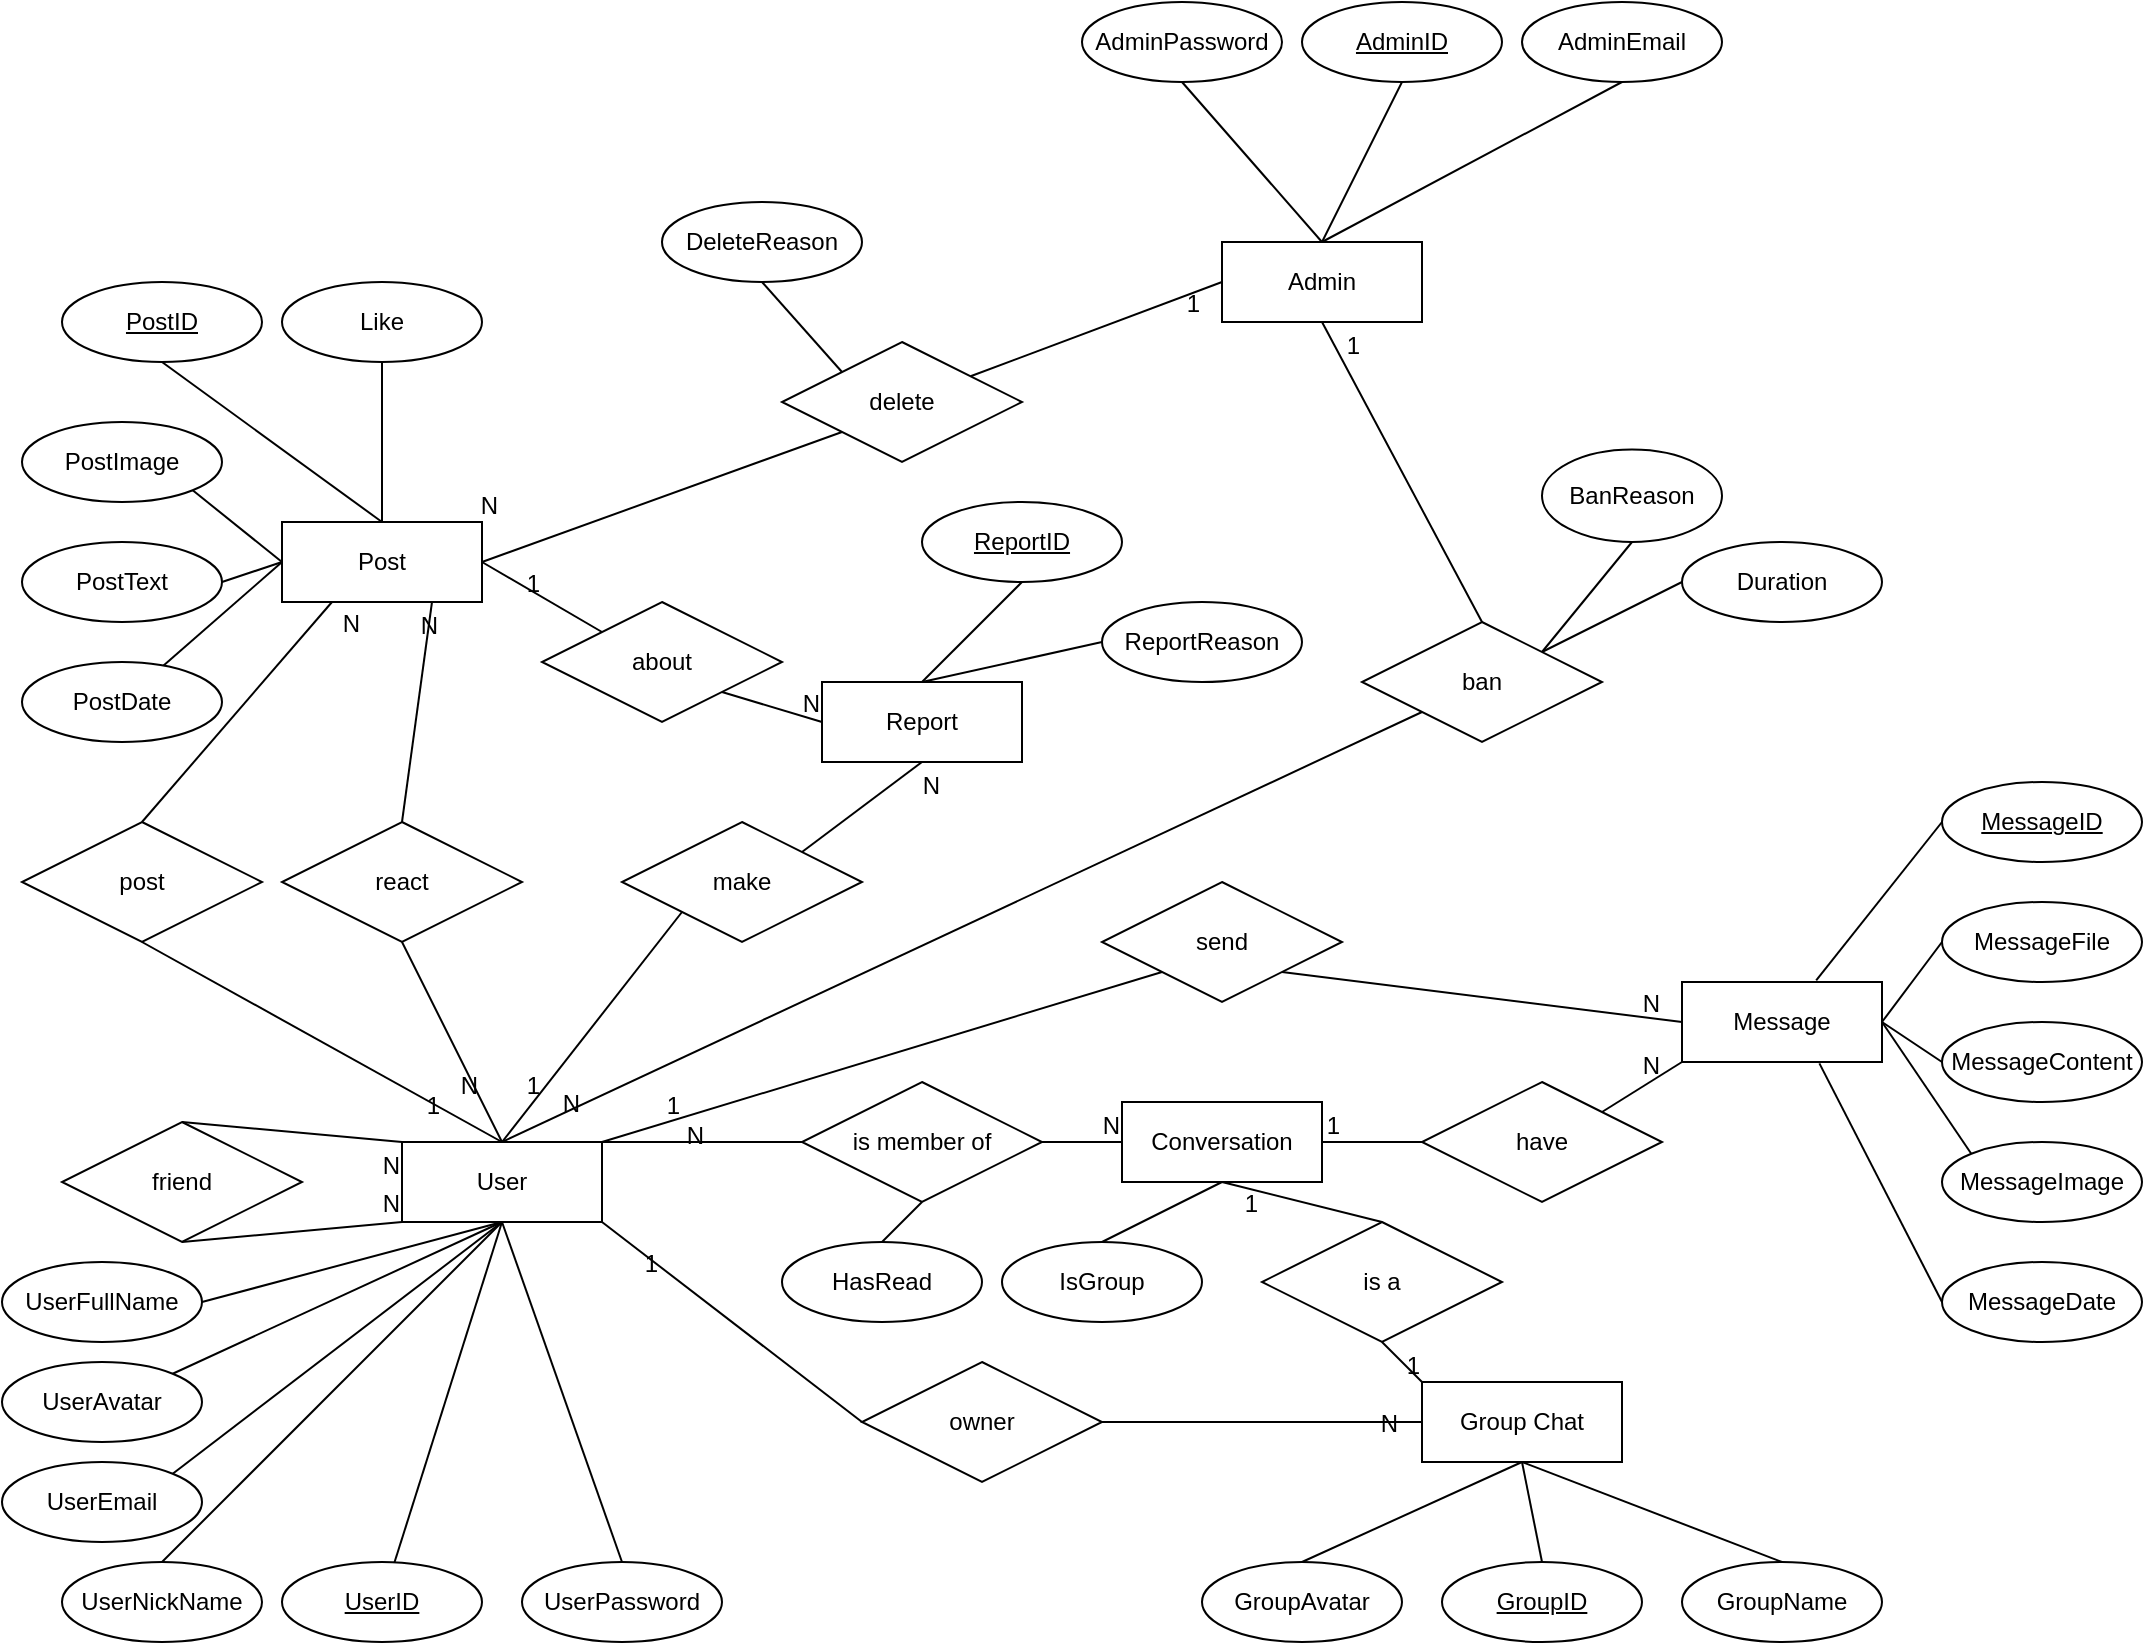 <mxfile version="24.4.0" type="device">
  <diagram id="R2lEEEUBdFMjLlhIrx00" name="Page-1">
    <mxGraphModel dx="1477" dy="589" grid="1" gridSize="10" guides="1" tooltips="1" connect="1" arrows="1" fold="1" page="1" pageScale="1" pageWidth="1100" pageHeight="1700" math="0" shadow="0" extFonts="Permanent Marker^https://fonts.googleapis.com/css?family=Permanent+Marker">
      <root>
        <mxCell id="0" />
        <mxCell id="1" parent="0" />
        <mxCell id="jnr5t35dVYKqkWViUGdp-8" value="User" style="whiteSpace=wrap;html=1;align=center;" parent="1" vertex="1">
          <mxGeometry x="210" y="630" width="100" height="40" as="geometry" />
        </mxCell>
        <mxCell id="jnr5t35dVYKqkWViUGdp-9" value="Group Chat" style="whiteSpace=wrap;html=1;align=center;" parent="1" vertex="1">
          <mxGeometry x="720" y="750" width="100" height="40" as="geometry" />
        </mxCell>
        <mxCell id="jnr5t35dVYKqkWViUGdp-10" value="Post" style="whiteSpace=wrap;html=1;align=center;" parent="1" vertex="1">
          <mxGeometry x="150" y="320" width="100" height="40" as="geometry" />
        </mxCell>
        <mxCell id="jnr5t35dVYKqkWViUGdp-11" value="Message" style="whiteSpace=wrap;html=1;align=center;" parent="1" vertex="1">
          <mxGeometry x="850" y="550" width="100" height="40" as="geometry" />
        </mxCell>
        <mxCell id="jnr5t35dVYKqkWViUGdp-15" value="post" style="shape=rhombus;perimeter=rhombusPerimeter;whiteSpace=wrap;html=1;align=center;" parent="1" vertex="1">
          <mxGeometry x="20" y="470" width="120" height="60" as="geometry" />
        </mxCell>
        <mxCell id="jnr5t35dVYKqkWViUGdp-21" value="GroupID" style="ellipse;whiteSpace=wrap;html=1;align=center;fontStyle=4;" parent="1" vertex="1">
          <mxGeometry x="730" y="840" width="100" height="40" as="geometry" />
        </mxCell>
        <mxCell id="jnr5t35dVYKqkWViUGdp-23" value="UserID" style="ellipse;whiteSpace=wrap;html=1;align=center;fontStyle=4;" parent="1" vertex="1">
          <mxGeometry x="150" y="840" width="100" height="40" as="geometry" />
        </mxCell>
        <mxCell id="jnr5t35dVYKqkWViUGdp-24" value="MessageID" style="ellipse;whiteSpace=wrap;html=1;align=center;fontStyle=4;" parent="1" vertex="1">
          <mxGeometry x="980" y="450" width="100" height="40" as="geometry" />
        </mxCell>
        <mxCell id="jnr5t35dVYKqkWViUGdp-27" value="PostID" style="ellipse;whiteSpace=wrap;html=1;align=center;fontStyle=4;" parent="1" vertex="1">
          <mxGeometry x="40" y="200" width="100" height="40" as="geometry" />
        </mxCell>
        <mxCell id="jnr5t35dVYKqkWViUGdp-32" value="" style="endArrow=none;html=1;rounded=0;exitX=0;exitY=0.5;exitDx=0;exitDy=0;entryX=1;entryY=0;entryDx=0;entryDy=0;" parent="1" source="CWGVbBrCVOYqQmsOdO_A-1" target="jnr5t35dVYKqkWViUGdp-8" edge="1">
          <mxGeometry relative="1" as="geometry">
            <mxPoint x="410" y="595" as="sourcePoint" />
            <mxPoint x="350" y="630" as="targetPoint" />
          </mxGeometry>
        </mxCell>
        <mxCell id="jnr5t35dVYKqkWViUGdp-33" value="1&lt;span style=&quot;color: rgba(0, 0, 0, 0); font-family: monospace; font-size: 0px; text-align: start;&quot;&gt;%3CmxGraphModel%3E%3Croot%3E%3CmxCell%20id%3D%220%22%2F%3E%3CmxCell%20id%3D%221%22%20parent%3D%220%22%2F%3E%3CmxCell%20id%3D%222%22%20value%3D%22MessageID%22%20style%3D%22ellipse%3Bshape%3DdoubleEllipse%3Bmargin%3D3%3BwhiteSpace%3Dwrap%3Bhtml%3D1%3Balign%3Dcenter%3B%22%20vertex%3D%221%22%20parent%3D%221%22%3E%3CmxGeometry%20x%3D%22530%22%20y%3D%22540%22%20width%3D%22100%22%20height%3D%2240%22%20as%3D%22geometry%22%2F%3E%3C%2FmxCell%3E%3C%2Froot%3E%3C%2FmxGraphModel%3E&lt;/span&gt;&lt;span style=&quot;color: rgba(0, 0, 0, 0); font-family: monospace; font-size: 0px; text-align: start;&quot;&gt;%3CmxGraphModel%3E%3Croot%3E%3CmxCell%20id%3D%220%22%2F%3E%3CmxCell%20id%3D%221%22%20parent%3D%220%22%2F%3E%3CmxCell%20id%3D%222%22%20value%3D%22MessageID%22%20style%3D%22ellipse%3Bshape%3DdoubleEllipse%3Bmargin%3D3%3BwhiteSpace%3Dwrap%3Bhtml%3D1%3Balign%3Dcenter%3B%22%20vertex%3D%221%22%20parent%3D%221%22%3E%3CmxGeometry%20x%3D%22530%22%20y%3D%22540%22%20width%3D%22100%22%20height%3D%2240%22%20as%3D%22geometry%22%2F%3E%3C%2FmxCell%3E%3C%2Froot%3E%3C%2FmxGraphModel%3E&lt;/span&gt;" style="resizable=0;html=1;whiteSpace=wrap;align=right;verticalAlign=bottom;" parent="jnr5t35dVYKqkWViUGdp-32" connectable="0" vertex="1">
          <mxGeometry x="1" relative="1" as="geometry">
            <mxPoint x="40" y="-10" as="offset" />
          </mxGeometry>
        </mxCell>
        <mxCell id="jnr5t35dVYKqkWViUGdp-37" value="" style="endArrow=none;html=1;rounded=0;entryX=0.5;entryY=1;entryDx=0;entryDy=0;" parent="1" source="jnr5t35dVYKqkWViUGdp-23" target="jnr5t35dVYKqkWViUGdp-8" edge="1">
          <mxGeometry relative="1" as="geometry">
            <mxPoint x="500" y="550" as="sourcePoint" />
            <mxPoint x="660" y="550" as="targetPoint" />
          </mxGeometry>
        </mxCell>
        <mxCell id="jnr5t35dVYKqkWViUGdp-46" value="" style="endArrow=none;html=1;rounded=0;exitX=0.671;exitY=-0.019;exitDx=0;exitDy=0;exitPerimeter=0;entryX=0;entryY=0.5;entryDx=0;entryDy=0;" parent="1" source="jnr5t35dVYKqkWViUGdp-11" target="jnr5t35dVYKqkWViUGdp-24" edge="1">
          <mxGeometry relative="1" as="geometry">
            <mxPoint x="670" y="570" as="sourcePoint" />
            <mxPoint x="830" y="570" as="targetPoint" />
          </mxGeometry>
        </mxCell>
        <mxCell id="jnr5t35dVYKqkWViUGdp-47" value="" style="endArrow=none;html=1;rounded=0;entryX=0.5;entryY=1;entryDx=0;entryDy=0;exitX=0.5;exitY=0;exitDx=0;exitDy=0;" parent="1" source="jnr5t35dVYKqkWViUGdp-10" target="jnr5t35dVYKqkWViUGdp-27" edge="1">
          <mxGeometry relative="1" as="geometry">
            <mxPoint x="200" y="300" as="sourcePoint" />
            <mxPoint x="910" y="150" as="targetPoint" />
          </mxGeometry>
        </mxCell>
        <mxCell id="jnr5t35dVYKqkWViUGdp-48" value="" style="endArrow=none;html=1;rounded=0;entryX=0.5;entryY=0;entryDx=0;entryDy=0;exitX=0.5;exitY=1;exitDx=0;exitDy=0;" parent="1" source="jnr5t35dVYKqkWViUGdp-15" target="jnr5t35dVYKqkWViUGdp-8" edge="1">
          <mxGeometry relative="1" as="geometry">
            <mxPoint x="300" y="410" as="sourcePoint" />
            <mxPoint x="590" y="790" as="targetPoint" />
          </mxGeometry>
        </mxCell>
        <mxCell id="jnr5t35dVYKqkWViUGdp-49" value="1" style="resizable=0;html=1;whiteSpace=wrap;align=right;verticalAlign=bottom;" parent="jnr5t35dVYKqkWViUGdp-48" connectable="0" vertex="1">
          <mxGeometry x="1" relative="1" as="geometry">
            <mxPoint x="-30" y="-10" as="offset" />
          </mxGeometry>
        </mxCell>
        <mxCell id="jnr5t35dVYKqkWViUGdp-50" value="" style="endArrow=none;html=1;rounded=0;entryX=0.25;entryY=1;entryDx=0;entryDy=0;exitX=0.5;exitY=0;exitDx=0;exitDy=0;" parent="1" source="jnr5t35dVYKqkWViUGdp-15" target="jnr5t35dVYKqkWViUGdp-10" edge="1">
          <mxGeometry relative="1" as="geometry">
            <mxPoint x="140" y="420" as="sourcePoint" />
            <mxPoint x="710" y="150" as="targetPoint" />
          </mxGeometry>
        </mxCell>
        <mxCell id="jnr5t35dVYKqkWViUGdp-51" value="N" style="resizable=0;html=1;whiteSpace=wrap;align=right;verticalAlign=bottom;" parent="jnr5t35dVYKqkWViUGdp-50" connectable="0" vertex="1">
          <mxGeometry x="1" relative="1" as="geometry">
            <mxPoint x="15" y="20" as="offset" />
          </mxGeometry>
        </mxCell>
        <mxCell id="jnr5t35dVYKqkWViUGdp-58" value="" style="endArrow=none;html=1;rounded=0;entryX=0.5;entryY=0;entryDx=0;entryDy=0;exitX=0.5;exitY=1;exitDx=0;exitDy=0;" parent="1" source="jnr5t35dVYKqkWViUGdp-9" target="jnr5t35dVYKqkWViUGdp-21" edge="1">
          <mxGeometry relative="1" as="geometry">
            <mxPoint x="280" y="910" as="sourcePoint" />
            <mxPoint x="440" y="910" as="targetPoint" />
          </mxGeometry>
        </mxCell>
        <mxCell id="jnr5t35dVYKqkWViUGdp-59" value="friend" style="shape=rhombus;perimeter=rhombusPerimeter;whiteSpace=wrap;html=1;align=center;" parent="1" vertex="1">
          <mxGeometry x="40" y="620" width="120" height="60" as="geometry" />
        </mxCell>
        <mxCell id="jnr5t35dVYKqkWViUGdp-61" value="" style="endArrow=none;html=1;rounded=0;entryX=0;entryY=0;entryDx=0;entryDy=0;exitX=0.5;exitY=0;exitDx=0;exitDy=0;" parent="1" source="jnr5t35dVYKqkWViUGdp-59" target="jnr5t35dVYKqkWViUGdp-8" edge="1">
          <mxGeometry relative="1" as="geometry">
            <mxPoint x="480" y="590" as="sourcePoint" />
            <mxPoint x="640" y="590" as="targetPoint" />
          </mxGeometry>
        </mxCell>
        <mxCell id="jnr5t35dVYKqkWViUGdp-62" value="N" style="resizable=0;html=1;whiteSpace=wrap;align=right;verticalAlign=bottom;" parent="jnr5t35dVYKqkWViUGdp-61" connectable="0" vertex="1">
          <mxGeometry x="1" relative="1" as="geometry">
            <mxPoint y="20" as="offset" />
          </mxGeometry>
        </mxCell>
        <mxCell id="jnr5t35dVYKqkWViUGdp-63" value="" style="endArrow=none;html=1;rounded=0;entryX=0;entryY=1;entryDx=0;entryDy=0;exitX=0.5;exitY=1;exitDx=0;exitDy=0;" parent="1" source="jnr5t35dVYKqkWViUGdp-59" target="jnr5t35dVYKqkWViUGdp-8" edge="1">
          <mxGeometry relative="1" as="geometry">
            <mxPoint x="300" y="670" as="sourcePoint" />
            <mxPoint x="460" y="670" as="targetPoint" />
          </mxGeometry>
        </mxCell>
        <mxCell id="jnr5t35dVYKqkWViUGdp-64" value="N" style="resizable=0;html=1;whiteSpace=wrap;align=right;verticalAlign=bottom;" parent="jnr5t35dVYKqkWViUGdp-63" connectable="0" vertex="1">
          <mxGeometry x="1" relative="1" as="geometry" />
        </mxCell>
        <mxCell id="FNGWZpLcqbX-GjJXixlr-2" value="Admin" style="whiteSpace=wrap;html=1;align=center;" parent="1" vertex="1">
          <mxGeometry x="620" y="180" width="100" height="40" as="geometry" />
        </mxCell>
        <mxCell id="FNGWZpLcqbX-GjJXixlr-4" value="react" style="shape=rhombus;perimeter=rhombusPerimeter;whiteSpace=wrap;html=1;align=center;" parent="1" vertex="1">
          <mxGeometry x="150" y="470" width="120" height="60" as="geometry" />
        </mxCell>
        <mxCell id="FNGWZpLcqbX-GjJXixlr-15" value="" style="endArrow=none;html=1;rounded=0;entryX=0.75;entryY=1;entryDx=0;entryDy=0;exitX=0.5;exitY=0;exitDx=0;exitDy=0;" parent="1" source="FNGWZpLcqbX-GjJXixlr-4" target="jnr5t35dVYKqkWViUGdp-10" edge="1">
          <mxGeometry relative="1" as="geometry">
            <mxPoint x="260" y="410" as="sourcePoint" />
            <mxPoint x="440" y="390" as="targetPoint" />
          </mxGeometry>
        </mxCell>
        <mxCell id="FNGWZpLcqbX-GjJXixlr-16" value="N" style="resizable=0;html=1;whiteSpace=wrap;align=right;verticalAlign=bottom;" parent="FNGWZpLcqbX-GjJXixlr-15" connectable="0" vertex="1">
          <mxGeometry x="1" relative="1" as="geometry">
            <mxPoint x="5" y="20" as="offset" />
          </mxGeometry>
        </mxCell>
        <mxCell id="FNGWZpLcqbX-GjJXixlr-17" value="" style="endArrow=none;html=1;rounded=0;exitX=0.5;exitY=1;exitDx=0;exitDy=0;entryX=0.5;entryY=0;entryDx=0;entryDy=0;" parent="1" source="FNGWZpLcqbX-GjJXixlr-4" target="jnr5t35dVYKqkWViUGdp-8" edge="1">
          <mxGeometry relative="1" as="geometry">
            <mxPoint x="280" y="480" as="sourcePoint" />
            <mxPoint x="240" y="600" as="targetPoint" />
            <Array as="points" />
          </mxGeometry>
        </mxCell>
        <mxCell id="FNGWZpLcqbX-GjJXixlr-18" value="1" style="resizable=0;html=1;whiteSpace=wrap;align=right;verticalAlign=bottom;" parent="FNGWZpLcqbX-GjJXixlr-17" connectable="0" vertex="1">
          <mxGeometry x="1" relative="1" as="geometry">
            <mxPoint x="20" y="-20" as="offset" />
          </mxGeometry>
        </mxCell>
        <mxCell id="Y2GVKlUuFtBU3G3jMzwH-1" value="UserFullName" style="ellipse;whiteSpace=wrap;html=1;align=center;" parent="1" vertex="1">
          <mxGeometry x="10" y="690" width="100" height="40" as="geometry" />
        </mxCell>
        <mxCell id="Y2GVKlUuFtBU3G3jMzwH-2" value="UserPassword" style="ellipse;whiteSpace=wrap;html=1;align=center;" parent="1" vertex="1">
          <mxGeometry x="270" y="840" width="100" height="40" as="geometry" />
        </mxCell>
        <mxCell id="Y2GVKlUuFtBU3G3jMzwH-3" value="UserAvatar" style="ellipse;whiteSpace=wrap;html=1;align=center;" parent="1" vertex="1">
          <mxGeometry x="10" y="740" width="100" height="40" as="geometry" />
        </mxCell>
        <mxCell id="Y2GVKlUuFtBU3G3jMzwH-4" value="UserEmail" style="ellipse;whiteSpace=wrap;html=1;align=center;" parent="1" vertex="1">
          <mxGeometry x="10" y="790" width="100" height="40" as="geometry" />
        </mxCell>
        <mxCell id="Y2GVKlUuFtBU3G3jMzwH-6" value="PostText" style="ellipse;whiteSpace=wrap;html=1;align=center;" parent="1" vertex="1">
          <mxGeometry x="20" y="330" width="100" height="40" as="geometry" />
        </mxCell>
        <mxCell id="Y2GVKlUuFtBU3G3jMzwH-7" value="PostImage" style="ellipse;whiteSpace=wrap;html=1;align=center;" parent="1" vertex="1">
          <mxGeometry x="20" y="270" width="100" height="40" as="geometry" />
        </mxCell>
        <mxCell id="Y2GVKlUuFtBU3G3jMzwH-8" value="MessageContent" style="ellipse;whiteSpace=wrap;html=1;align=center;" parent="1" vertex="1">
          <mxGeometry x="980" y="570" width="100" height="40" as="geometry" />
        </mxCell>
        <mxCell id="Y2GVKlUuFtBU3G3jMzwH-10" value="GroupName" style="ellipse;whiteSpace=wrap;html=1;align=center;" parent="1" vertex="1">
          <mxGeometry x="850" y="840" width="100" height="40" as="geometry" />
        </mxCell>
        <mxCell id="Y2GVKlUuFtBU3G3jMzwH-11" value="MessageDate" style="ellipse;whiteSpace=wrap;html=1;align=center;" parent="1" vertex="1">
          <mxGeometry x="980" y="690" width="100" height="40" as="geometry" />
        </mxCell>
        <mxCell id="Y2GVKlUuFtBU3G3jMzwH-12" value="PostDate" style="ellipse;whiteSpace=wrap;html=1;align=center;" parent="1" vertex="1">
          <mxGeometry x="20" y="390" width="100" height="40" as="geometry" />
        </mxCell>
        <mxCell id="Y2GVKlUuFtBU3G3jMzwH-14" value="" style="endArrow=none;html=1;rounded=0;entryX=0.5;entryY=1;entryDx=0;entryDy=0;exitX=1;exitY=0.5;exitDx=0;exitDy=0;" parent="1" source="Y2GVKlUuFtBU3G3jMzwH-1" target="jnr5t35dVYKqkWViUGdp-8" edge="1">
          <mxGeometry relative="1" as="geometry">
            <mxPoint x="240" y="720" as="sourcePoint" />
            <mxPoint x="400" y="720" as="targetPoint" />
          </mxGeometry>
        </mxCell>
        <mxCell id="Y2GVKlUuFtBU3G3jMzwH-15" value="" style="endArrow=none;html=1;rounded=0;entryX=0.5;entryY=1;entryDx=0;entryDy=0;exitX=1;exitY=0;exitDx=0;exitDy=0;" parent="1" source="Y2GVKlUuFtBU3G3jMzwH-3" target="jnr5t35dVYKqkWViUGdp-8" edge="1">
          <mxGeometry relative="1" as="geometry">
            <mxPoint x="240" y="720" as="sourcePoint" />
            <mxPoint x="400" y="720" as="targetPoint" />
          </mxGeometry>
        </mxCell>
        <mxCell id="Y2GVKlUuFtBU3G3jMzwH-16" value="" style="endArrow=none;html=1;rounded=0;entryX=0.5;entryY=1;entryDx=0;entryDy=0;exitX=1;exitY=0;exitDx=0;exitDy=0;" parent="1" source="Y2GVKlUuFtBU3G3jMzwH-4" target="jnr5t35dVYKqkWViUGdp-8" edge="1">
          <mxGeometry relative="1" as="geometry">
            <mxPoint x="240" y="720" as="sourcePoint" />
            <mxPoint x="400" y="720" as="targetPoint" />
          </mxGeometry>
        </mxCell>
        <mxCell id="Y2GVKlUuFtBU3G3jMzwH-17" value="" style="endArrow=none;html=1;rounded=0;entryX=0.5;entryY=1;entryDx=0;entryDy=0;exitX=0.5;exitY=0;exitDx=0;exitDy=0;" parent="1" source="Y2GVKlUuFtBU3G3jMzwH-2" target="jnr5t35dVYKqkWViUGdp-8" edge="1">
          <mxGeometry relative="1" as="geometry">
            <mxPoint x="240" y="720" as="sourcePoint" />
            <mxPoint x="400" y="720" as="targetPoint" />
          </mxGeometry>
        </mxCell>
        <mxCell id="Y2GVKlUuFtBU3G3jMzwH-18" value="" style="endArrow=none;html=1;rounded=0;entryX=0;entryY=0.5;entryDx=0;entryDy=0;" parent="1" source="Y2GVKlUuFtBU3G3jMzwH-12" target="jnr5t35dVYKqkWViUGdp-10" edge="1">
          <mxGeometry relative="1" as="geometry">
            <mxPoint x="240" y="630" as="sourcePoint" />
            <mxPoint x="400" y="630" as="targetPoint" />
          </mxGeometry>
        </mxCell>
        <mxCell id="Y2GVKlUuFtBU3G3jMzwH-19" value="" style="endArrow=none;html=1;rounded=0;entryX=0;entryY=0.5;entryDx=0;entryDy=0;exitX=1;exitY=0.5;exitDx=0;exitDy=0;" parent="1" source="Y2GVKlUuFtBU3G3jMzwH-6" target="jnr5t35dVYKqkWViUGdp-10" edge="1">
          <mxGeometry relative="1" as="geometry">
            <mxPoint x="240" y="430" as="sourcePoint" />
            <mxPoint x="400" y="430" as="targetPoint" />
          </mxGeometry>
        </mxCell>
        <mxCell id="Y2GVKlUuFtBU3G3jMzwH-20" value="" style="endArrow=none;html=1;rounded=0;entryX=1;entryY=1;entryDx=0;entryDy=0;exitX=0;exitY=0.5;exitDx=0;exitDy=0;" parent="1" source="jnr5t35dVYKqkWViUGdp-10" target="Y2GVKlUuFtBU3G3jMzwH-7" edge="1">
          <mxGeometry relative="1" as="geometry">
            <mxPoint x="240" y="430" as="sourcePoint" />
            <mxPoint x="400" y="430" as="targetPoint" />
          </mxGeometry>
        </mxCell>
        <mxCell id="Y2GVKlUuFtBU3G3jMzwH-21" value="" style="endArrow=none;html=1;rounded=0;exitX=0.5;exitY=0;exitDx=0;exitDy=0;entryX=0.5;entryY=1;entryDx=0;entryDy=0;" parent="1" source="jnr5t35dVYKqkWViUGdp-10" edge="1">
          <mxGeometry relative="1" as="geometry">
            <mxPoint x="240" y="430" as="sourcePoint" />
            <mxPoint x="200" y="240" as="targetPoint" />
          </mxGeometry>
        </mxCell>
        <mxCell id="Y2GVKlUuFtBU3G3jMzwH-22" value="" style="endArrow=none;html=1;rounded=0;entryX=0;entryY=0.5;entryDx=0;entryDy=0;exitX=0.687;exitY=1.017;exitDx=0;exitDy=0;exitPerimeter=0;" parent="1" source="jnr5t35dVYKqkWViUGdp-11" target="Y2GVKlUuFtBU3G3jMzwH-11" edge="1">
          <mxGeometry relative="1" as="geometry">
            <mxPoint x="780" y="620" as="sourcePoint" />
            <mxPoint x="880" y="760" as="targetPoint" />
          </mxGeometry>
        </mxCell>
        <mxCell id="Y2GVKlUuFtBU3G3jMzwH-24" value="" style="endArrow=none;html=1;rounded=0;entryX=0;entryY=0.5;entryDx=0;entryDy=0;exitX=1;exitY=0.5;exitDx=0;exitDy=0;" parent="1" source="jnr5t35dVYKqkWViUGdp-11" target="Y2GVKlUuFtBU3G3jMzwH-8" edge="1">
          <mxGeometry relative="1" as="geometry">
            <mxPoint x="720" y="660" as="sourcePoint" />
            <mxPoint x="880" y="660" as="targetPoint" />
          </mxGeometry>
        </mxCell>
        <mxCell id="Y2GVKlUuFtBU3G3jMzwH-25" value="" style="endArrow=none;html=1;rounded=0;entryX=0.5;entryY=0;entryDx=0;entryDy=0;exitX=0.5;exitY=1;exitDx=0;exitDy=0;" parent="1" source="jnr5t35dVYKqkWViUGdp-9" target="Y2GVKlUuFtBU3G3jMzwH-10" edge="1">
          <mxGeometry relative="1" as="geometry">
            <mxPoint x="870" y="830" as="sourcePoint" />
            <mxPoint x="1030" y="830" as="targetPoint" />
          </mxGeometry>
        </mxCell>
        <mxCell id="bVT8bqeU5Rs17WMrXJt0-1" value="GroupAvatar" style="ellipse;whiteSpace=wrap;html=1;align=center;" parent="1" vertex="1">
          <mxGeometry x="610" y="840" width="100" height="40" as="geometry" />
        </mxCell>
        <mxCell id="bVT8bqeU5Rs17WMrXJt0-2" value="" style="endArrow=none;html=1;rounded=0;entryX=0.5;entryY=0;entryDx=0;entryDy=0;exitX=0.5;exitY=1;exitDx=0;exitDy=0;" parent="1" source="jnr5t35dVYKqkWViUGdp-9" target="bVT8bqeU5Rs17WMrXJt0-1" edge="1">
          <mxGeometry relative="1" as="geometry">
            <mxPoint x="770" y="790" as="sourcePoint" />
            <mxPoint x="890" y="860" as="targetPoint" />
          </mxGeometry>
        </mxCell>
        <mxCell id="bVT8bqeU5Rs17WMrXJt0-3" value="UserNickName" style="ellipse;whiteSpace=wrap;html=1;align=center;" parent="1" vertex="1">
          <mxGeometry x="40" y="840" width="100" height="40" as="geometry" />
        </mxCell>
        <mxCell id="bVT8bqeU5Rs17WMrXJt0-4" value="" style="endArrow=none;html=1;rounded=0;exitX=0.5;exitY=0;exitDx=0;exitDy=0;" parent="1" source="bVT8bqeU5Rs17WMrXJt0-3" edge="1">
          <mxGeometry relative="1" as="geometry">
            <mxPoint x="290" y="730" as="sourcePoint" />
            <mxPoint x="260" y="670" as="targetPoint" />
          </mxGeometry>
        </mxCell>
        <mxCell id="bVT8bqeU5Rs17WMrXJt0-15" value="ReportReason" style="ellipse;whiteSpace=wrap;html=1;align=center;" parent="1" vertex="1">
          <mxGeometry x="560" y="360" width="100" height="40" as="geometry" />
        </mxCell>
        <mxCell id="bVT8bqeU5Rs17WMrXJt0-16" value="" style="endArrow=none;html=1;rounded=0;entryX=0;entryY=0.5;entryDx=0;entryDy=0;exitX=0.5;exitY=0;exitDx=0;exitDy=0;" parent="1" source="PubQBw7nAv_QoJPG8alE-1" target="bVT8bqeU5Rs17WMrXJt0-15" edge="1">
          <mxGeometry relative="1" as="geometry">
            <mxPoint x="520" y="400" as="sourcePoint" />
            <mxPoint x="470" y="450" as="targetPoint" />
          </mxGeometry>
        </mxCell>
        <mxCell id="bVT8bqeU5Rs17WMrXJt0-17" value="MessageImage" style="ellipse;whiteSpace=wrap;html=1;align=center;" parent="1" vertex="1">
          <mxGeometry x="980" y="630" width="100" height="40" as="geometry" />
        </mxCell>
        <mxCell id="bVT8bqeU5Rs17WMrXJt0-18" value="MessageFile" style="ellipse;whiteSpace=wrap;html=1;align=center;" parent="1" vertex="1">
          <mxGeometry x="980" y="510" width="100" height="40" as="geometry" />
        </mxCell>
        <mxCell id="bVT8bqeU5Rs17WMrXJt0-19" value="" style="endArrow=none;html=1;rounded=0;exitX=1;exitY=0.5;exitDx=0;exitDy=0;entryX=0;entryY=0.5;entryDx=0;entryDy=0;" parent="1" source="jnr5t35dVYKqkWViUGdp-11" target="bVT8bqeU5Rs17WMrXJt0-18" edge="1">
          <mxGeometry relative="1" as="geometry">
            <mxPoint x="960" y="580" as="sourcePoint" />
            <mxPoint x="1029" y="546" as="targetPoint" />
          </mxGeometry>
        </mxCell>
        <mxCell id="bVT8bqeU5Rs17WMrXJt0-20" value="" style="endArrow=none;html=1;rounded=0;exitX=1;exitY=0.5;exitDx=0;exitDy=0;entryX=0;entryY=0;entryDx=0;entryDy=0;" parent="1" source="jnr5t35dVYKqkWViUGdp-11" target="bVT8bqeU5Rs17WMrXJt0-17" edge="1">
          <mxGeometry relative="1" as="geometry">
            <mxPoint x="970" y="590" as="sourcePoint" />
            <mxPoint x="1039" y="556" as="targetPoint" />
          </mxGeometry>
        </mxCell>
        <mxCell id="bVT8bqeU5Rs17WMrXJt0-25" value="HasRead" style="ellipse;whiteSpace=wrap;html=1;align=center;" parent="1" vertex="1">
          <mxGeometry x="400" y="680" width="100" height="40" as="geometry" />
        </mxCell>
        <mxCell id="PubQBw7nAv_QoJPG8alE-1" value="Report" style="whiteSpace=wrap;html=1;align=center;" parent="1" vertex="1">
          <mxGeometry x="420" y="400" width="100" height="40" as="geometry" />
        </mxCell>
        <mxCell id="PubQBw7nAv_QoJPG8alE-2" value="make" style="shape=rhombus;perimeter=rhombusPerimeter;whiteSpace=wrap;html=1;align=center;" parent="1" vertex="1">
          <mxGeometry x="320" y="470" width="120" height="60" as="geometry" />
        </mxCell>
        <mxCell id="PubQBw7nAv_QoJPG8alE-7" value="ban" style="shape=rhombus;perimeter=rhombusPerimeter;whiteSpace=wrap;html=1;align=center;" parent="1" vertex="1">
          <mxGeometry x="690" y="370" width="120" height="60" as="geometry" />
        </mxCell>
        <mxCell id="PubQBw7nAv_QoJPG8alE-8" value="delete" style="shape=rhombus;perimeter=rhombusPerimeter;whiteSpace=wrap;html=1;align=center;" parent="1" vertex="1">
          <mxGeometry x="400" y="230" width="120" height="60" as="geometry" />
        </mxCell>
        <mxCell id="PubQBw7nAv_QoJPG8alE-9" value="" style="endArrow=none;html=1;rounded=0;exitX=0;exitY=1;exitDx=0;exitDy=0;entryX=0.5;entryY=0;entryDx=0;entryDy=0;" parent="1" source="PubQBw7nAv_QoJPG8alE-7" target="jnr5t35dVYKqkWViUGdp-8" edge="1">
          <mxGeometry relative="1" as="geometry">
            <mxPoint x="450" y="360" as="sourcePoint" />
            <mxPoint x="300" y="590" as="targetPoint" />
            <Array as="points" />
          </mxGeometry>
        </mxCell>
        <mxCell id="PubQBw7nAv_QoJPG8alE-10" value="N" style="resizable=0;html=1;whiteSpace=wrap;align=right;verticalAlign=bottom;" parent="PubQBw7nAv_QoJPG8alE-9" connectable="0" vertex="1">
          <mxGeometry x="1" relative="1" as="geometry">
            <mxPoint x="-10" y="-20" as="offset" />
          </mxGeometry>
        </mxCell>
        <mxCell id="PubQBw7nAv_QoJPG8alE-11" value="" style="endArrow=none;html=1;rounded=0;entryX=0.5;entryY=1;entryDx=0;entryDy=0;exitX=0.5;exitY=0;exitDx=0;exitDy=0;" parent="1" source="PubQBw7nAv_QoJPG8alE-7" target="FNGWZpLcqbX-GjJXixlr-2" edge="1">
          <mxGeometry relative="1" as="geometry">
            <mxPoint x="940" y="310" as="sourcePoint" />
            <mxPoint x="610" y="360" as="targetPoint" />
          </mxGeometry>
        </mxCell>
        <mxCell id="PubQBw7nAv_QoJPG8alE-12" value="1" style="resizable=0;html=1;whiteSpace=wrap;align=right;verticalAlign=bottom;" parent="PubQBw7nAv_QoJPG8alE-11" connectable="0" vertex="1">
          <mxGeometry x="1" relative="1" as="geometry">
            <mxPoint x="20" y="20" as="offset" />
          </mxGeometry>
        </mxCell>
        <mxCell id="PubQBw7nAv_QoJPG8alE-17" value="" style="endArrow=none;html=1;rounded=0;entryX=0;entryY=0.5;entryDx=0;entryDy=0;" parent="1" source="PubQBw7nAv_QoJPG8alE-8" target="FNGWZpLcqbX-GjJXixlr-2" edge="1">
          <mxGeometry relative="1" as="geometry">
            <mxPoint x="440" y="360" as="sourcePoint" />
            <mxPoint x="600" y="360" as="targetPoint" />
          </mxGeometry>
        </mxCell>
        <mxCell id="PubQBw7nAv_QoJPG8alE-18" value="1" style="resizable=0;html=1;whiteSpace=wrap;align=right;verticalAlign=bottom;" parent="PubQBw7nAv_QoJPG8alE-17" connectable="0" vertex="1">
          <mxGeometry x="1" relative="1" as="geometry">
            <mxPoint x="-10" y="20" as="offset" />
          </mxGeometry>
        </mxCell>
        <mxCell id="PubQBw7nAv_QoJPG8alE-21" value="" style="endArrow=none;html=1;rounded=0;entryX=1;entryY=0.5;entryDx=0;entryDy=0;exitX=0;exitY=1;exitDx=0;exitDy=0;" parent="1" source="PubQBw7nAv_QoJPG8alE-8" target="jnr5t35dVYKqkWViUGdp-10" edge="1">
          <mxGeometry relative="1" as="geometry">
            <mxPoint x="410" y="310" as="sourcePoint" />
            <mxPoint x="570" y="310" as="targetPoint" />
          </mxGeometry>
        </mxCell>
        <mxCell id="PubQBw7nAv_QoJPG8alE-22" value="N" style="resizable=0;html=1;whiteSpace=wrap;align=right;verticalAlign=bottom;" parent="PubQBw7nAv_QoJPG8alE-21" connectable="0" vertex="1">
          <mxGeometry x="1" relative="1" as="geometry">
            <mxPoint x="10" y="-20" as="offset" />
          </mxGeometry>
        </mxCell>
        <mxCell id="PubQBw7nAv_QoJPG8alE-23" value="" style="endArrow=none;html=1;rounded=0;exitX=0;exitY=1;exitDx=0;exitDy=0;" parent="1" source="PubQBw7nAv_QoJPG8alE-2" edge="1">
          <mxGeometry relative="1" as="geometry">
            <mxPoint x="390" y="460" as="sourcePoint" />
            <mxPoint x="260" y="630" as="targetPoint" />
          </mxGeometry>
        </mxCell>
        <mxCell id="PubQBw7nAv_QoJPG8alE-24" value="N" style="resizable=0;html=1;whiteSpace=wrap;align=right;verticalAlign=bottom;" parent="PubQBw7nAv_QoJPG8alE-23" connectable="0" vertex="1">
          <mxGeometry x="1" relative="1" as="geometry">
            <mxPoint x="40" y="-10" as="offset" />
          </mxGeometry>
        </mxCell>
        <mxCell id="PubQBw7nAv_QoJPG8alE-25" value="" style="endArrow=none;html=1;rounded=0;entryX=0.5;entryY=1;entryDx=0;entryDy=0;exitX=1;exitY=0;exitDx=0;exitDy=0;" parent="1" source="PubQBw7nAv_QoJPG8alE-2" target="PubQBw7nAv_QoJPG8alE-1" edge="1">
          <mxGeometry relative="1" as="geometry">
            <mxPoint x="460" y="470" as="sourcePoint" />
            <mxPoint x="620" y="470" as="targetPoint" />
          </mxGeometry>
        </mxCell>
        <mxCell id="PubQBw7nAv_QoJPG8alE-26" value="N" style="resizable=0;html=1;whiteSpace=wrap;align=right;verticalAlign=bottom;" parent="PubQBw7nAv_QoJPG8alE-25" connectable="0" vertex="1">
          <mxGeometry x="1" relative="1" as="geometry">
            <mxPoint x="10" y="20" as="offset" />
          </mxGeometry>
        </mxCell>
        <mxCell id="PubQBw7nAv_QoJPG8alE-27" value="Duration" style="ellipse;whiteSpace=wrap;html=1;align=center;" parent="1" vertex="1">
          <mxGeometry x="850" y="330" width="100" height="40" as="geometry" />
        </mxCell>
        <mxCell id="PubQBw7nAv_QoJPG8alE-28" value="" style="endArrow=none;html=1;rounded=0;entryX=0;entryY=0.5;entryDx=0;entryDy=0;exitX=1;exitY=0;exitDx=0;exitDy=0;" parent="1" source="PubQBw7nAv_QoJPG8alE-7" target="PubQBw7nAv_QoJPG8alE-27" edge="1">
          <mxGeometry relative="1" as="geometry">
            <mxPoint x="930" y="390" as="sourcePoint" />
            <mxPoint x="1090" y="390" as="targetPoint" />
          </mxGeometry>
        </mxCell>
        <mxCell id="PubQBw7nAv_QoJPG8alE-29" value="BanReason" style="ellipse;whiteSpace=wrap;html=1;align=center;" parent="1" vertex="1">
          <mxGeometry x="780" y="283.75" width="90" height="46.25" as="geometry" />
        </mxCell>
        <mxCell id="PubQBw7nAv_QoJPG8alE-30" value="" style="endArrow=none;html=1;rounded=0;entryX=0.5;entryY=1;entryDx=0;entryDy=0;exitX=1;exitY=0;exitDx=0;exitDy=0;" parent="1" source="PubQBw7nAv_QoJPG8alE-7" target="PubQBw7nAv_QoJPG8alE-29" edge="1">
          <mxGeometry relative="1" as="geometry">
            <mxPoint x="930" y="390" as="sourcePoint" />
            <mxPoint x="1090" y="390" as="targetPoint" />
          </mxGeometry>
        </mxCell>
        <mxCell id="PubQBw7nAv_QoJPG8alE-31" value="DeleteReason" style="ellipse;whiteSpace=wrap;html=1;align=center;" parent="1" vertex="1">
          <mxGeometry x="340" y="160" width="100" height="40" as="geometry" />
        </mxCell>
        <mxCell id="PubQBw7nAv_QoJPG8alE-32" value="" style="endArrow=none;html=1;rounded=0;entryX=0.5;entryY=1;entryDx=0;entryDy=0;exitX=0;exitY=0;exitDx=0;exitDy=0;" parent="1" source="PubQBw7nAv_QoJPG8alE-8" target="PubQBw7nAv_QoJPG8alE-31" edge="1">
          <mxGeometry relative="1" as="geometry">
            <mxPoint x="570" y="300" as="sourcePoint" />
            <mxPoint x="730" y="300" as="targetPoint" />
          </mxGeometry>
        </mxCell>
        <mxCell id="PubQBw7nAv_QoJPG8alE-36" value="AdminEmail" style="ellipse;whiteSpace=wrap;html=1;align=center;" parent="1" vertex="1">
          <mxGeometry x="770" y="60" width="100" height="40" as="geometry" />
        </mxCell>
        <mxCell id="PubQBw7nAv_QoJPG8alE-38" value="AdminPassword" style="ellipse;whiteSpace=wrap;html=1;align=center;" parent="1" vertex="1">
          <mxGeometry x="550" y="60" width="100" height="40" as="geometry" />
        </mxCell>
        <mxCell id="PubQBw7nAv_QoJPG8alE-39" value="" style="endArrow=none;html=1;rounded=0;entryX=0.5;entryY=0;entryDx=0;entryDy=0;exitX=0.5;exitY=1;exitDx=0;exitDy=0;" parent="1" source="PubQBw7nAv_QoJPG8alE-38" target="FNGWZpLcqbX-GjJXixlr-2" edge="1">
          <mxGeometry relative="1" as="geometry">
            <mxPoint x="530" y="240" as="sourcePoint" />
            <mxPoint x="690" y="240" as="targetPoint" />
          </mxGeometry>
        </mxCell>
        <mxCell id="PubQBw7nAv_QoJPG8alE-40" value="" style="endArrow=none;html=1;rounded=0;entryX=0.5;entryY=1;entryDx=0;entryDy=0;exitX=0.5;exitY=0;exitDx=0;exitDy=0;" parent="1" source="FNGWZpLcqbX-GjJXixlr-2" target="PubQBw7nAv_QoJPG8alE-36" edge="1">
          <mxGeometry relative="1" as="geometry">
            <mxPoint x="770" y="160" as="sourcePoint" />
            <mxPoint x="690" y="240" as="targetPoint" />
          </mxGeometry>
        </mxCell>
        <mxCell id="PubQBw7nAv_QoJPG8alE-42" value="" style="endArrow=none;html=1;rounded=0;entryX=0.5;entryY=1;entryDx=0;entryDy=0;exitX=0.5;exitY=0;exitDx=0;exitDy=0;" parent="1" source="PubQBw7nAv_QoJPG8alE-1" target="PubQBw7nAv_QoJPG8alE-45" edge="1">
          <mxGeometry relative="1" as="geometry">
            <mxPoint x="450" y="360" as="sourcePoint" />
            <mxPoint x="560" y="420" as="targetPoint" />
          </mxGeometry>
        </mxCell>
        <mxCell id="PubQBw7nAv_QoJPG8alE-45" value="ReportID" style="ellipse;whiteSpace=wrap;html=1;align=center;fontStyle=4;" parent="1" vertex="1">
          <mxGeometry x="470" y="310" width="100" height="40" as="geometry" />
        </mxCell>
        <mxCell id="PubQBw7nAv_QoJPG8alE-46" value="AdminID" style="ellipse;whiteSpace=wrap;html=1;align=center;fontStyle=4;" parent="1" vertex="1">
          <mxGeometry x="660" y="60" width="100" height="40" as="geometry" />
        </mxCell>
        <mxCell id="PubQBw7nAv_QoJPG8alE-47" value="" style="endArrow=none;html=1;rounded=0;entryX=0.5;entryY=1;entryDx=0;entryDy=0;exitX=0.5;exitY=0;exitDx=0;exitDy=0;" parent="1" source="FNGWZpLcqbX-GjJXixlr-2" target="PubQBw7nAv_QoJPG8alE-46" edge="1">
          <mxGeometry relative="1" as="geometry">
            <mxPoint x="750" y="140" as="sourcePoint" />
            <mxPoint x="790" y="250" as="targetPoint" />
          </mxGeometry>
        </mxCell>
        <mxCell id="CWGVbBrCVOYqQmsOdO_A-1" value="is member of" style="shape=rhombus;perimeter=rhombusPerimeter;whiteSpace=wrap;html=1;align=center;movable=1;resizable=1;rotatable=1;deletable=1;editable=1;locked=0;connectable=1;" parent="1" vertex="1">
          <mxGeometry x="410" y="600" width="120" height="60" as="geometry" />
        </mxCell>
        <mxCell id="CWGVbBrCVOYqQmsOdO_A-33" value="owner" style="shape=rhombus;perimeter=rhombusPerimeter;whiteSpace=wrap;html=1;align=center;" parent="1" vertex="1">
          <mxGeometry x="440" y="740" width="120" height="60" as="geometry" />
        </mxCell>
        <mxCell id="CWGVbBrCVOYqQmsOdO_A-34" value="" style="endArrow=none;html=1;rounded=0;entryX=0;entryY=0.5;entryDx=0;entryDy=0;exitX=1;exitY=1;exitDx=0;exitDy=0;" parent="1" source="jnr5t35dVYKqkWViUGdp-8" target="CWGVbBrCVOYqQmsOdO_A-33" edge="1">
          <mxGeometry relative="1" as="geometry">
            <mxPoint x="440" y="520" as="sourcePoint" />
            <mxPoint x="600" y="520" as="targetPoint" />
          </mxGeometry>
        </mxCell>
        <mxCell id="CWGVbBrCVOYqQmsOdO_A-35" value="" style="endArrow=none;html=1;rounded=0;entryX=0;entryY=0.5;entryDx=0;entryDy=0;exitX=1;exitY=0.5;exitDx=0;exitDy=0;" parent="1" source="CWGVbBrCVOYqQmsOdO_A-33" target="jnr5t35dVYKqkWViUGdp-9" edge="1">
          <mxGeometry relative="1" as="geometry">
            <mxPoint x="440" y="830" as="sourcePoint" />
            <mxPoint x="600" y="830" as="targetPoint" />
          </mxGeometry>
        </mxCell>
        <mxCell id="CWGVbBrCVOYqQmsOdO_A-36" value="1" style="resizable=0;html=1;whiteSpace=wrap;align=right;verticalAlign=bottom;" parent="1" connectable="0" vertex="1">
          <mxGeometry x="339.995" y="699.996" as="geometry" />
        </mxCell>
        <mxCell id="CWGVbBrCVOYqQmsOdO_A-38" value="N" style="resizable=0;html=1;whiteSpace=wrap;align=right;verticalAlign=bottom;" parent="1" connectable="0" vertex="1">
          <mxGeometry x="709.998" y="779.999" as="geometry" />
        </mxCell>
        <mxCell id="CWGVbBrCVOYqQmsOdO_A-41" value="about" style="shape=rhombus;perimeter=rhombusPerimeter;whiteSpace=wrap;html=1;align=center;" parent="1" vertex="1">
          <mxGeometry x="280" y="360" width="120" height="60" as="geometry" />
        </mxCell>
        <mxCell id="CWGVbBrCVOYqQmsOdO_A-47" value="" style="endArrow=none;html=1;rounded=0;entryX=0;entryY=0.5;entryDx=0;entryDy=0;exitX=1;exitY=1;exitDx=0;exitDy=0;" parent="1" source="CWGVbBrCVOYqQmsOdO_A-41" target="PubQBw7nAv_QoJPG8alE-1" edge="1">
          <mxGeometry relative="1" as="geometry">
            <mxPoint x="450" y="380" as="sourcePoint" />
            <mxPoint x="610" y="380" as="targetPoint" />
          </mxGeometry>
        </mxCell>
        <mxCell id="CWGVbBrCVOYqQmsOdO_A-48" value="" style="endArrow=none;html=1;rounded=0;entryX=0;entryY=0;entryDx=0;entryDy=0;exitX=1;exitY=0.5;exitDx=0;exitDy=0;" parent="1" source="jnr5t35dVYKqkWViUGdp-10" target="CWGVbBrCVOYqQmsOdO_A-41" edge="1">
          <mxGeometry relative="1" as="geometry">
            <mxPoint x="450" y="380" as="sourcePoint" />
            <mxPoint x="610" y="380" as="targetPoint" />
          </mxGeometry>
        </mxCell>
        <mxCell id="CWGVbBrCVOYqQmsOdO_A-52" value="" style="endArrow=none;html=1;rounded=0;exitX=0.5;exitY=1;exitDx=0;exitDy=0;entryX=0.5;entryY=0;entryDx=0;entryDy=0;" parent="1" source="CWGVbBrCVOYqQmsOdO_A-1" target="bVT8bqeU5Rs17WMrXJt0-25" edge="1">
          <mxGeometry relative="1" as="geometry">
            <mxPoint x="600" y="590" as="sourcePoint" />
            <mxPoint x="680" y="640" as="targetPoint" />
          </mxGeometry>
        </mxCell>
        <mxCell id="gQbbt_uq3abj_xCr7a3v-2" value="Like" style="ellipse;whiteSpace=wrap;html=1;align=center;" parent="1" vertex="1">
          <mxGeometry x="150" y="200" width="100" height="40" as="geometry" />
        </mxCell>
        <mxCell id="8phRVBsSumSu0krVzCl1-1" value="send" style="shape=rhombus;perimeter=rhombusPerimeter;whiteSpace=wrap;html=1;align=center;" parent="1" vertex="1">
          <mxGeometry x="560" y="500" width="120" height="60" as="geometry" />
        </mxCell>
        <mxCell id="8phRVBsSumSu0krVzCl1-2" value="" style="endArrow=none;html=1;rounded=0;entryX=1;entryY=0;entryDx=0;entryDy=0;exitX=0;exitY=1;exitDx=0;exitDy=0;" parent="1" source="8phRVBsSumSu0krVzCl1-1" target="jnr5t35dVYKqkWViUGdp-8" edge="1">
          <mxGeometry relative="1" as="geometry">
            <mxPoint x="600" y="550" as="sourcePoint" />
            <mxPoint x="760" y="550" as="targetPoint" />
          </mxGeometry>
        </mxCell>
        <mxCell id="8phRVBsSumSu0krVzCl1-3" value="" style="endArrow=none;html=1;rounded=0;entryX=0;entryY=0.5;entryDx=0;entryDy=0;exitX=1;exitY=1;exitDx=0;exitDy=0;" parent="1" source="8phRVBsSumSu0krVzCl1-1" target="jnr5t35dVYKqkWViUGdp-11" edge="1">
          <mxGeometry relative="1" as="geometry">
            <mxPoint x="600" y="550" as="sourcePoint" />
            <mxPoint x="760" y="550" as="targetPoint" />
          </mxGeometry>
        </mxCell>
        <mxCell id="8phRVBsSumSu0krVzCl1-7" value="N" style="resizable=0;html=1;whiteSpace=wrap;align=right;verticalAlign=bottom;" parent="1" connectable="0" vertex="1">
          <mxGeometry x="840.002" y="569.998" as="geometry" />
        </mxCell>
        <mxCell id="8phRVBsSumSu0krVzCl1-8" value="1" style="resizable=0;html=1;whiteSpace=wrap;align=right;verticalAlign=bottom;" parent="1" connectable="0" vertex="1">
          <mxGeometry x="280.001" y="359.999" as="geometry" />
        </mxCell>
        <mxCell id="8phRVBsSumSu0krVzCl1-9" value="N" style="resizable=0;html=1;whiteSpace=wrap;align=right;verticalAlign=bottom;" parent="1" connectable="0" vertex="1">
          <mxGeometry x="420.001" y="419.999" as="geometry" />
        </mxCell>
        <mxCell id="8phRVBsSumSu0krVzCl1-10" value="Conversation" style="whiteSpace=wrap;html=1;align=center;" parent="1" vertex="1">
          <mxGeometry x="570" y="610" width="100" height="40" as="geometry" />
        </mxCell>
        <mxCell id="8phRVBsSumSu0krVzCl1-12" value="" style="endArrow=none;html=1;rounded=0;entryX=0;entryY=0.5;entryDx=0;entryDy=0;exitX=1;exitY=0.5;exitDx=0;exitDy=0;" parent="1" source="CWGVbBrCVOYqQmsOdO_A-1" target="8phRVBsSumSu0krVzCl1-10" edge="1">
          <mxGeometry relative="1" as="geometry">
            <mxPoint x="540" y="710" as="sourcePoint" />
            <mxPoint x="700" y="710" as="targetPoint" />
          </mxGeometry>
        </mxCell>
        <mxCell id="8phRVBsSumSu0krVzCl1-13" value="have" style="shape=rhombus;perimeter=rhombusPerimeter;whiteSpace=wrap;html=1;align=center;" parent="1" vertex="1">
          <mxGeometry x="720" y="600" width="120" height="60" as="geometry" />
        </mxCell>
        <mxCell id="8phRVBsSumSu0krVzCl1-16" value="" style="endArrow=none;html=1;rounded=0;entryX=0;entryY=1;entryDx=0;entryDy=0;exitX=1;exitY=0;exitDx=0;exitDy=0;" parent="1" source="8phRVBsSumSu0krVzCl1-13" target="jnr5t35dVYKqkWViUGdp-11" edge="1">
          <mxGeometry relative="1" as="geometry">
            <mxPoint x="690" y="710" as="sourcePoint" />
            <mxPoint x="850" y="710" as="targetPoint" />
          </mxGeometry>
        </mxCell>
        <mxCell id="8phRVBsSumSu0krVzCl1-17" value="" style="endArrow=none;html=1;rounded=0;entryX=0;entryY=0.5;entryDx=0;entryDy=0;exitX=1;exitY=0.5;exitDx=0;exitDy=0;" parent="1" source="8phRVBsSumSu0krVzCl1-10" target="8phRVBsSumSu0krVzCl1-13" edge="1">
          <mxGeometry relative="1" as="geometry">
            <mxPoint x="690" y="710" as="sourcePoint" />
            <mxPoint x="850" y="710" as="targetPoint" />
          </mxGeometry>
        </mxCell>
        <mxCell id="8phRVBsSumSu0krVzCl1-18" value="N" style="resizable=0;html=1;whiteSpace=wrap;align=right;verticalAlign=bottom;" parent="1" connectable="0" vertex="1">
          <mxGeometry x="570.002" y="630.0" as="geometry" />
        </mxCell>
        <mxCell id="8phRVBsSumSu0krVzCl1-19" value="N" style="resizable=0;html=1;whiteSpace=wrap;align=right;verticalAlign=bottom;" parent="1" connectable="0" vertex="1">
          <mxGeometry x="840.002" y="600.0" as="geometry" />
        </mxCell>
        <mxCell id="8phRVBsSumSu0krVzCl1-23" value="1" style="resizable=0;html=1;whiteSpace=wrap;align=right;verticalAlign=bottom;" parent="1" connectable="0" vertex="1">
          <mxGeometry x="680.002" y="630.0" as="geometry" />
        </mxCell>
        <mxCell id="5vhx_jZEIPklDGbMaHEU-1" value="is a" style="shape=rhombus;perimeter=rhombusPerimeter;whiteSpace=wrap;html=1;align=center;" parent="1" vertex="1">
          <mxGeometry x="640" y="670" width="120" height="60" as="geometry" />
        </mxCell>
        <mxCell id="5vhx_jZEIPklDGbMaHEU-2" value="N" style="resizable=0;html=1;whiteSpace=wrap;align=right;verticalAlign=bottom;" parent="1" connectable="0" vertex="1">
          <mxGeometry x="359.995" y="629.996" as="geometry">
            <mxPoint x="3" y="6" as="offset" />
          </mxGeometry>
        </mxCell>
        <mxCell id="5vhx_jZEIPklDGbMaHEU-4" value="" style="endArrow=none;html=1;rounded=0;entryX=0;entryY=0;entryDx=0;entryDy=0;exitX=0.5;exitY=1;exitDx=0;exitDy=0;" parent="1" source="5vhx_jZEIPklDGbMaHEU-1" target="jnr5t35dVYKqkWViUGdp-9" edge="1">
          <mxGeometry relative="1" as="geometry">
            <mxPoint x="420" y="720" as="sourcePoint" />
            <mxPoint x="580" y="720" as="targetPoint" />
          </mxGeometry>
        </mxCell>
        <mxCell id="5vhx_jZEIPklDGbMaHEU-5" value="1" style="resizable=0;html=1;whiteSpace=wrap;align=right;verticalAlign=bottom;" parent="5vhx_jZEIPklDGbMaHEU-4" connectable="0" vertex="1">
          <mxGeometry x="1" relative="1" as="geometry" />
        </mxCell>
        <mxCell id="5vhx_jZEIPklDGbMaHEU-6" value="" style="endArrow=none;html=1;rounded=0;entryX=0.5;entryY=1;entryDx=0;entryDy=0;exitX=0.5;exitY=0;exitDx=0;exitDy=0;" parent="1" source="5vhx_jZEIPklDGbMaHEU-1" target="8phRVBsSumSu0krVzCl1-10" edge="1">
          <mxGeometry relative="1" as="geometry">
            <mxPoint x="490" y="760" as="sourcePoint" />
            <mxPoint x="650" y="760" as="targetPoint" />
          </mxGeometry>
        </mxCell>
        <mxCell id="5vhx_jZEIPklDGbMaHEU-7" value="1" style="resizable=0;html=1;whiteSpace=wrap;align=right;verticalAlign=bottom;" parent="5vhx_jZEIPklDGbMaHEU-6" connectable="0" vertex="1">
          <mxGeometry x="1" relative="1" as="geometry">
            <mxPoint x="20" y="20" as="offset" />
          </mxGeometry>
        </mxCell>
        <mxCell id="5vhx_jZEIPklDGbMaHEU-8" value="IsGroup" style="ellipse;whiteSpace=wrap;html=1;align=center;" parent="1" vertex="1">
          <mxGeometry x="510" y="680" width="100" height="40" as="geometry" />
        </mxCell>
        <mxCell id="5vhx_jZEIPklDGbMaHEU-9" value="" style="endArrow=none;html=1;rounded=0;entryX=0.5;entryY=1;entryDx=0;entryDy=0;exitX=0.5;exitY=0;exitDx=0;exitDy=0;" parent="1" source="5vhx_jZEIPklDGbMaHEU-8" target="8phRVBsSumSu0krVzCl1-10" edge="1">
          <mxGeometry relative="1" as="geometry">
            <mxPoint x="470" y="680" as="sourcePoint" />
            <mxPoint x="630" y="680" as="targetPoint" />
          </mxGeometry>
        </mxCell>
      </root>
    </mxGraphModel>
  </diagram>
</mxfile>
